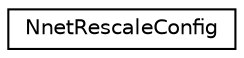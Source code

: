 digraph "Graphical Class Hierarchy"
{
  edge [fontname="Helvetica",fontsize="10",labelfontname="Helvetica",labelfontsize="10"];
  node [fontname="Helvetica",fontsize="10",shape=record];
  rankdir="LR";
  Node0 [label="NnetRescaleConfig",height=0.2,width=0.4,color="black", fillcolor="white", style="filled",URL="$structkaldi_1_1nnet2_1_1NnetRescaleConfig.html"];
}
